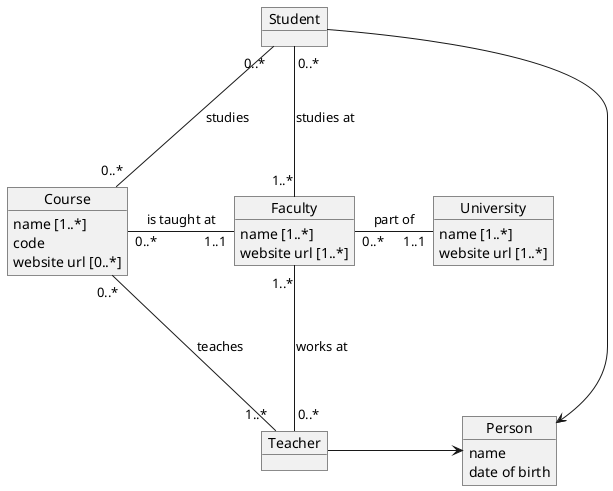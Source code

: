 @startuml Higher Education
object Person {
    name
    date of birth
}
object Student {
}
object Teacher {
}
object Faculty {
    name [1..*]
    website url [1..*]
}
object University {
    name [1..*]
    website url [1..*]
}
object Course {
    name [1..*]
    code
    website url [0..*]
}

Student -> Person
Teacher -> Person


Faculty "0..*" - "1..1" University : part of

Student "0..*" -- "0..*" Course : studies
Teacher "1..*" -- "0..*" Course : teaches

Faculty "1..*" --- "0..*" Teacher : works at
Faculty "1..*" --- "0..*" Student : studies at

Course "0..*" - "1..1" Faculty : is taught at
@enduml